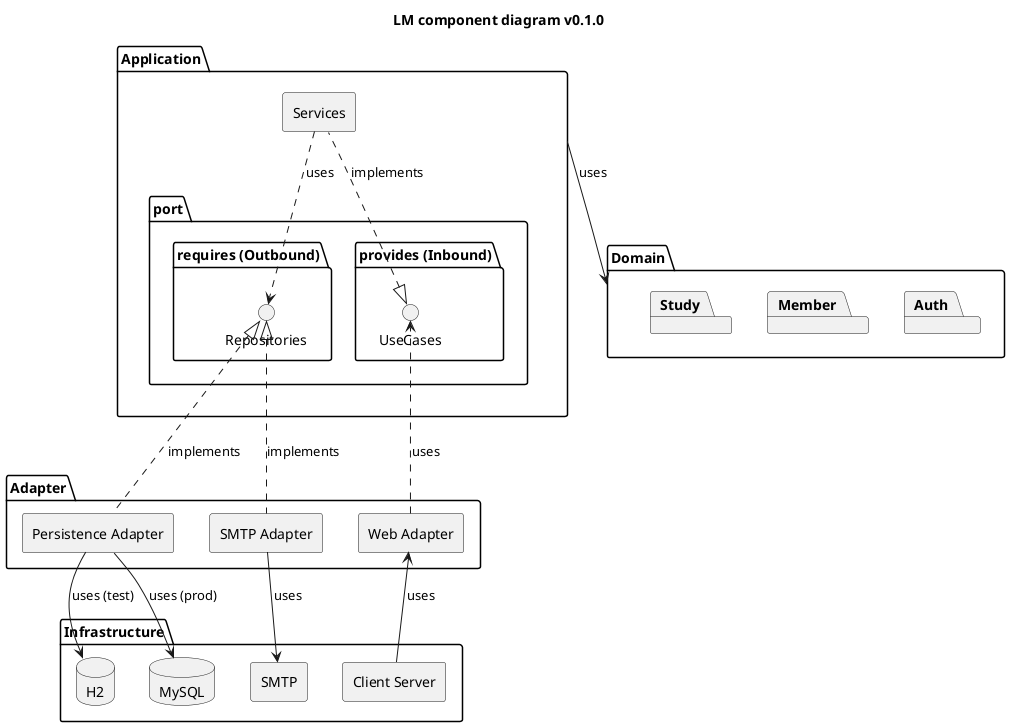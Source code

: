 @startuml
title "LM component diagram v0.1.0"
skinparam componentStyle rectangle

package "Infrastructure" as "Infra"{
    component "Client Server"
    database "MySQL"
    database "H2"
    component "SMTP"
}

package "Adapter" {
  component "Web Adapter"
  component "Persistence Adapter"
  component "SMTP Adapter"
}

package "Application" as App {
  package "port" {
    package "provides (Inbound)" {
      interface "UseCases"
    }
    package "requires (Outbound)" {
      interface "Repositories"
    }
  }
  component "Services"
}

package "Domain" {
  package "Auth"{
  }
  package "Member"{

  }
  package "Study"{
  }
}


' 의존 관계
"Client Server" --> "Web Adapter" : uses

"Web Adapter" ..> UseCases : uses
Services .up.|> UseCases : implements

Services ..> Repositories : uses
"Persistence Adapter" .up.|> Repositories : implements

"SMTP Adapter" .up.|> Repositories : implements
"SMTP Adapter" --> "SMTP" : uses

App --> Domain :uses

"Persistence Adapter" --> "MySQL" : uses (prod)
"Persistence Adapter" --> "H2" : uses (test)

@enduml